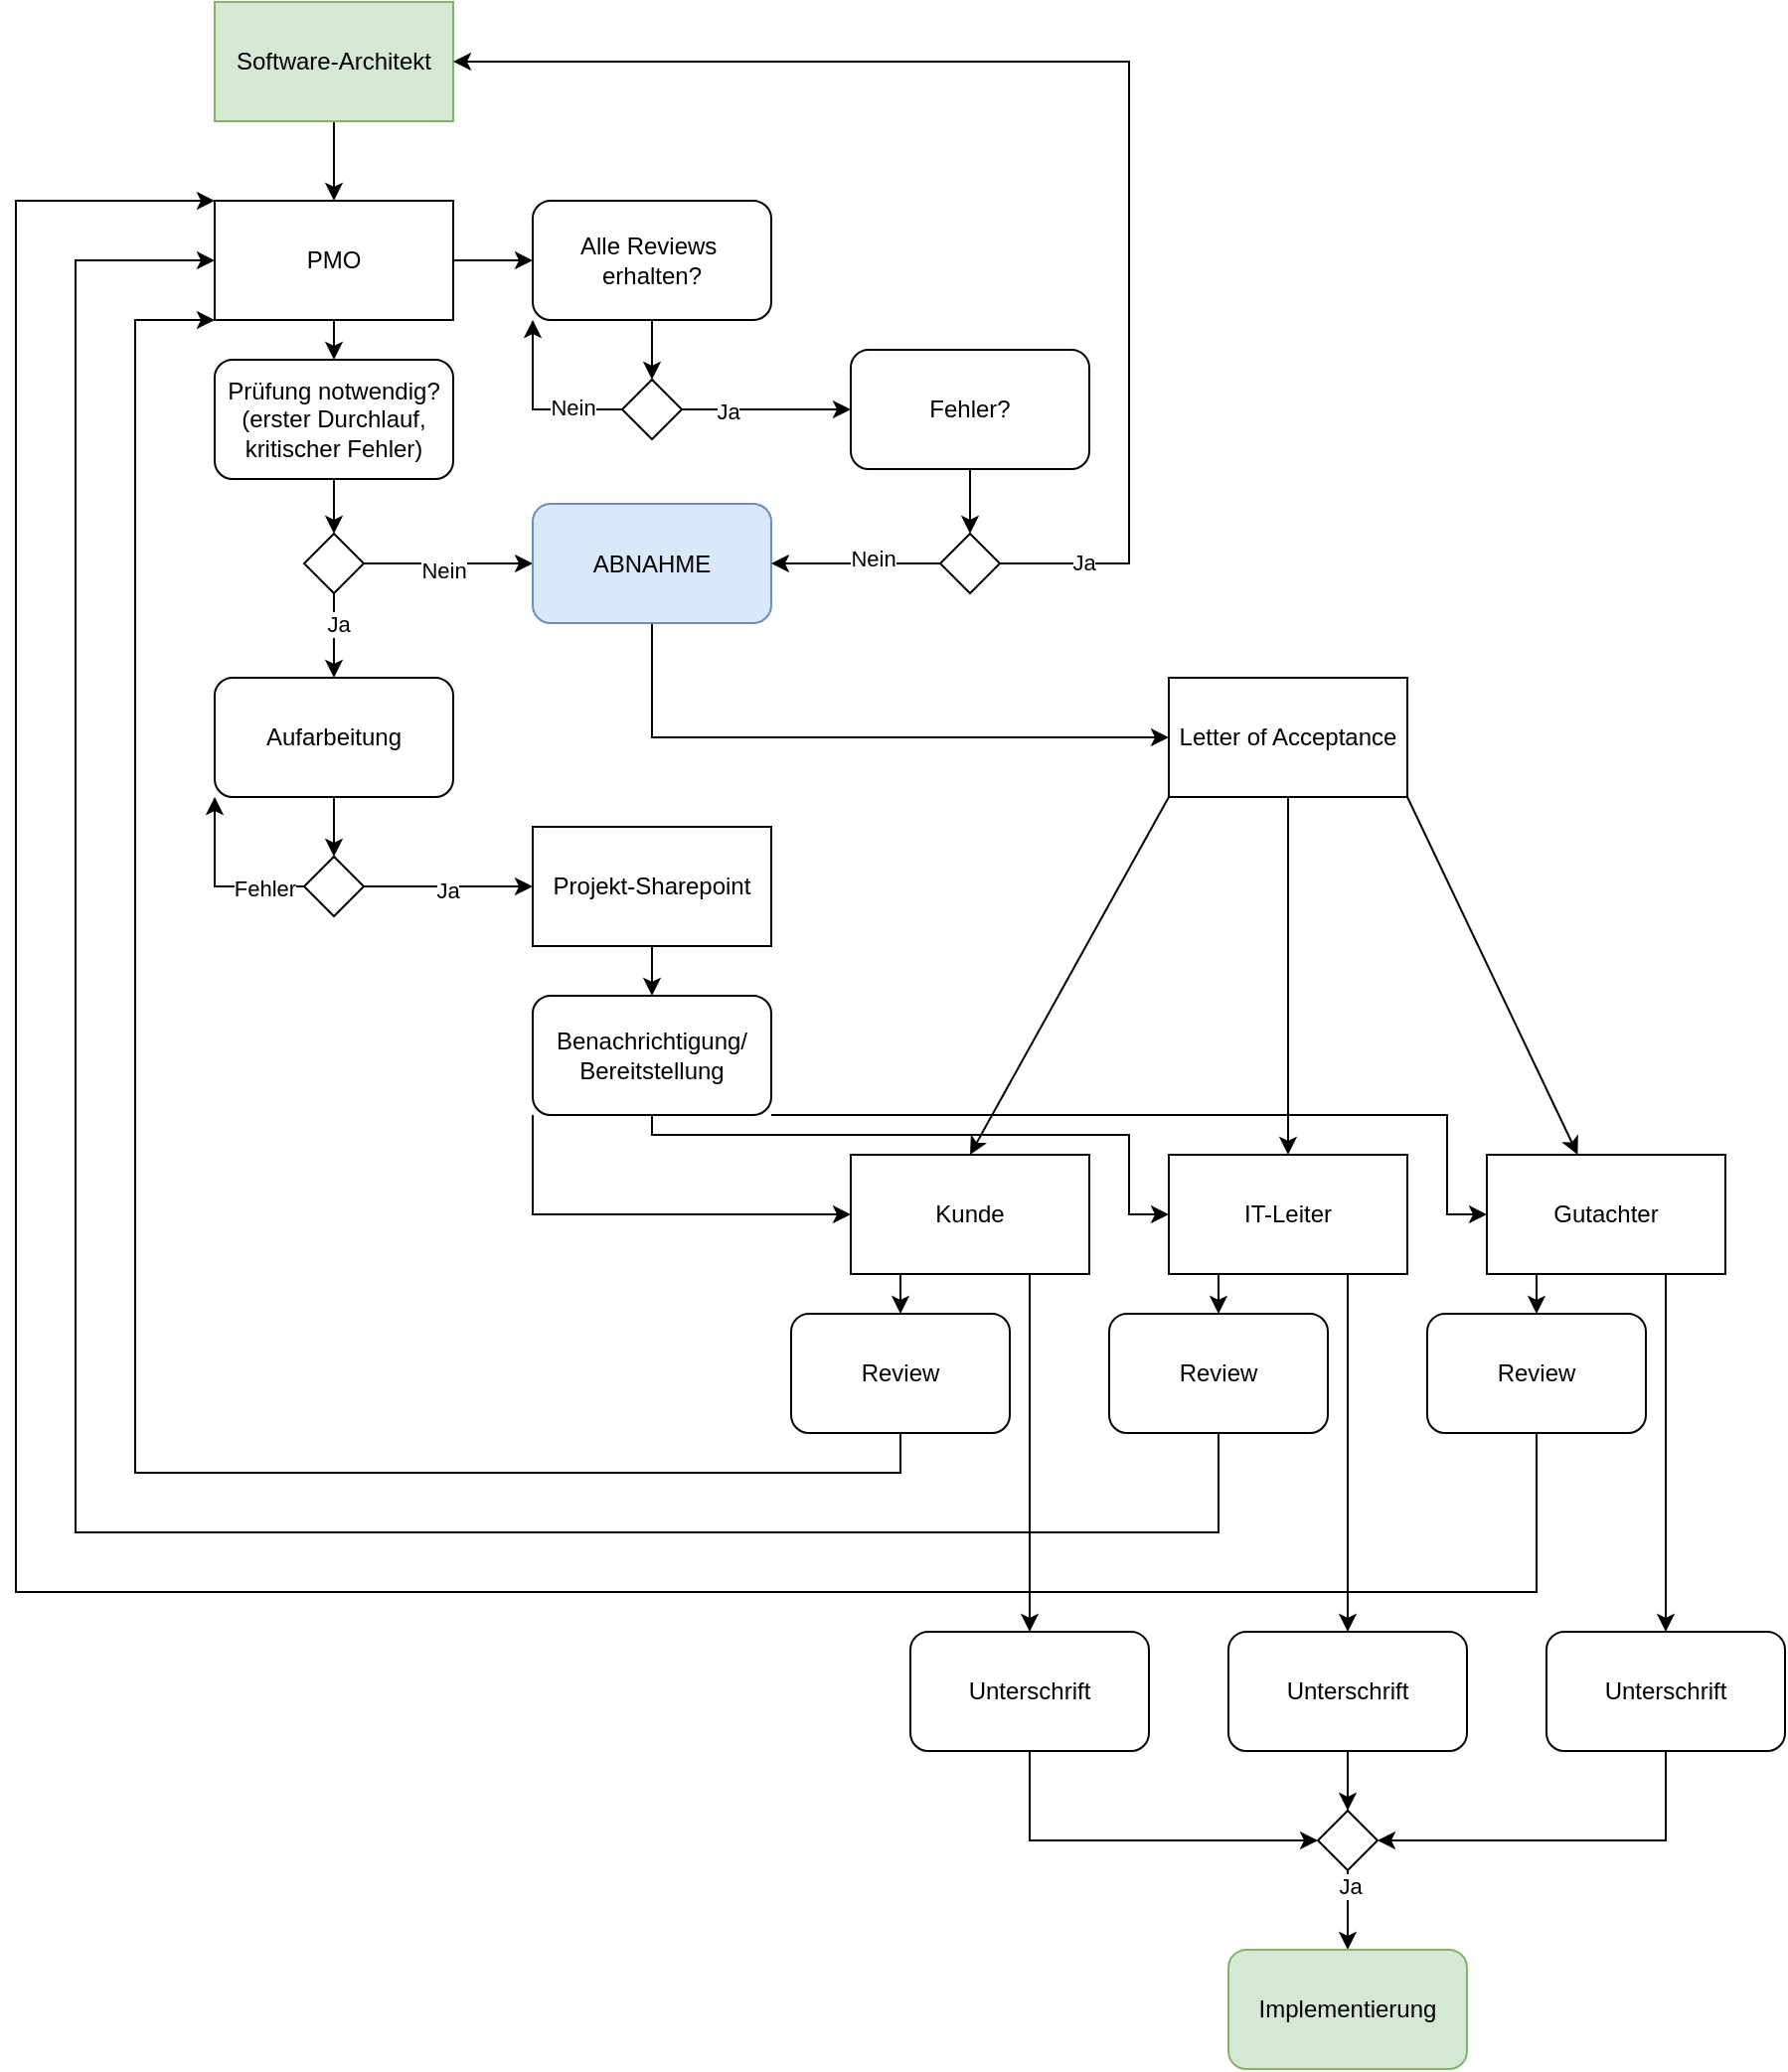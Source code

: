 <mxfile version="22.0.6" type="github">
  <diagram id="C5RBs43oDa-KdzZeNtuy" name="Page-1">
    <mxGraphModel dx="1764" dy="2085" grid="1" gridSize="10" guides="1" tooltips="1" connect="1" arrows="1" fold="1" page="1" pageScale="1" pageWidth="827" pageHeight="1169" math="0" shadow="0">
      <root>
        <mxCell id="WIyWlLk6GJQsqaUBKTNV-0" />
        <mxCell id="WIyWlLk6GJQsqaUBKTNV-1" parent="WIyWlLk6GJQsqaUBKTNV-0" />
        <mxCell id="tCBTJ6ddVm1iuJIxQfPo-108" style="edgeStyle=orthogonalEdgeStyle;rounded=0;orthogonalLoop=1;jettySize=auto;html=1;exitX=0.5;exitY=1;exitDx=0;exitDy=0;entryX=0.5;entryY=0;entryDx=0;entryDy=0;" edge="1" parent="WIyWlLk6GJQsqaUBKTNV-1" source="tCBTJ6ddVm1iuJIxQfPo-0" target="tCBTJ6ddVm1iuJIxQfPo-1">
          <mxGeometry relative="1" as="geometry" />
        </mxCell>
        <mxCell id="tCBTJ6ddVm1iuJIxQfPo-0" value="Software-Architekt" style="rounded=0;whiteSpace=wrap;html=1;fillColor=#d5e8d4;strokeColor=#82b366;" vertex="1" parent="WIyWlLk6GJQsqaUBKTNV-1">
          <mxGeometry x="320" y="-100" width="120" height="60" as="geometry" />
        </mxCell>
        <mxCell id="tCBTJ6ddVm1iuJIxQfPo-55" style="edgeStyle=orthogonalEdgeStyle;rounded=0;orthogonalLoop=1;jettySize=auto;html=1;exitX=0;exitY=1;exitDx=0;exitDy=0;entryX=1;entryY=0;entryDx=0;entryDy=0;strokeColor=none;" edge="1" parent="WIyWlLk6GJQsqaUBKTNV-1" source="tCBTJ6ddVm1iuJIxQfPo-1" target="tCBTJ6ddVm1iuJIxQfPo-53">
          <mxGeometry relative="1" as="geometry" />
        </mxCell>
        <mxCell id="tCBTJ6ddVm1iuJIxQfPo-69" style="edgeStyle=orthogonalEdgeStyle;rounded=0;orthogonalLoop=1;jettySize=auto;html=1;exitX=0.5;exitY=1;exitDx=0;exitDy=0;entryX=0.5;entryY=0;entryDx=0;entryDy=0;" edge="1" parent="WIyWlLk6GJQsqaUBKTNV-1" source="tCBTJ6ddVm1iuJIxQfPo-1" target="tCBTJ6ddVm1iuJIxQfPo-68">
          <mxGeometry relative="1" as="geometry" />
        </mxCell>
        <mxCell id="tCBTJ6ddVm1iuJIxQfPo-84" style="edgeStyle=orthogonalEdgeStyle;rounded=0;orthogonalLoop=1;jettySize=auto;html=1;exitX=1;exitY=0.5;exitDx=0;exitDy=0;entryX=0;entryY=0.5;entryDx=0;entryDy=0;" edge="1" parent="WIyWlLk6GJQsqaUBKTNV-1" source="tCBTJ6ddVm1iuJIxQfPo-1" target="tCBTJ6ddVm1iuJIxQfPo-53">
          <mxGeometry relative="1" as="geometry" />
        </mxCell>
        <mxCell id="tCBTJ6ddVm1iuJIxQfPo-1" value="PMO" style="rounded=0;whiteSpace=wrap;html=1;" vertex="1" parent="WIyWlLk6GJQsqaUBKTNV-1">
          <mxGeometry x="320" width="120" height="60" as="geometry" />
        </mxCell>
        <mxCell id="tCBTJ6ddVm1iuJIxQfPo-5" value="Aufarbeitung" style="rounded=1;whiteSpace=wrap;html=1;" vertex="1" parent="WIyWlLk6GJQsqaUBKTNV-1">
          <mxGeometry x="320" y="240" width="120" height="60" as="geometry" />
        </mxCell>
        <mxCell id="tCBTJ6ddVm1iuJIxQfPo-172" style="edgeStyle=orthogonalEdgeStyle;rounded=0;orthogonalLoop=1;jettySize=auto;html=1;exitX=1;exitY=0.5;exitDx=0;exitDy=0;entryX=0;entryY=0.5;entryDx=0;entryDy=0;" edge="1" parent="WIyWlLk6GJQsqaUBKTNV-1" source="tCBTJ6ddVm1iuJIxQfPo-10" target="tCBTJ6ddVm1iuJIxQfPo-25">
          <mxGeometry relative="1" as="geometry" />
        </mxCell>
        <mxCell id="tCBTJ6ddVm1iuJIxQfPo-173" value="Ja" style="edgeLabel;html=1;align=center;verticalAlign=middle;resizable=0;points=[];" vertex="1" connectable="0" parent="tCBTJ6ddVm1iuJIxQfPo-172">
          <mxGeometry x="-0.017" y="-2" relative="1" as="geometry">
            <mxPoint as="offset" />
          </mxGeometry>
        </mxCell>
        <mxCell id="tCBTJ6ddVm1iuJIxQfPo-201" style="edgeStyle=orthogonalEdgeStyle;rounded=0;orthogonalLoop=1;jettySize=auto;html=1;exitX=0;exitY=0.5;exitDx=0;exitDy=0;entryX=0;entryY=1;entryDx=0;entryDy=0;" edge="1" parent="WIyWlLk6GJQsqaUBKTNV-1" source="tCBTJ6ddVm1iuJIxQfPo-10" target="tCBTJ6ddVm1iuJIxQfPo-5">
          <mxGeometry relative="1" as="geometry" />
        </mxCell>
        <mxCell id="tCBTJ6ddVm1iuJIxQfPo-203" value="Fehler" style="edgeLabel;html=1;align=center;verticalAlign=middle;resizable=0;points=[];" vertex="1" connectable="0" parent="tCBTJ6ddVm1iuJIxQfPo-201">
          <mxGeometry x="-0.552" y="1" relative="1" as="geometry">
            <mxPoint as="offset" />
          </mxGeometry>
        </mxCell>
        <mxCell id="tCBTJ6ddVm1iuJIxQfPo-10" value="" style="rhombus;whiteSpace=wrap;html=1;" vertex="1" parent="WIyWlLk6GJQsqaUBKTNV-1">
          <mxGeometry x="365" y="330" width="30" height="30" as="geometry" />
        </mxCell>
        <mxCell id="tCBTJ6ddVm1iuJIxQfPo-11" value="" style="endArrow=classic;html=1;rounded=0;exitX=0.5;exitY=1;exitDx=0;exitDy=0;entryX=0.5;entryY=0;entryDx=0;entryDy=0;" edge="1" parent="WIyWlLk6GJQsqaUBKTNV-1" source="tCBTJ6ddVm1iuJIxQfPo-5" target="tCBTJ6ddVm1iuJIxQfPo-10">
          <mxGeometry width="50" height="50" relative="1" as="geometry">
            <mxPoint x="380" y="310" as="sourcePoint" />
            <mxPoint x="430" y="260" as="targetPoint" />
          </mxGeometry>
        </mxCell>
        <mxCell id="tCBTJ6ddVm1iuJIxQfPo-119" style="edgeStyle=orthogonalEdgeStyle;rounded=0;orthogonalLoop=1;jettySize=auto;html=1;exitX=0.5;exitY=1;exitDx=0;exitDy=0;entryX=0.5;entryY=0;entryDx=0;entryDy=0;" edge="1" parent="WIyWlLk6GJQsqaUBKTNV-1" source="tCBTJ6ddVm1iuJIxQfPo-25" target="tCBTJ6ddVm1iuJIxQfPo-118">
          <mxGeometry relative="1" as="geometry" />
        </mxCell>
        <mxCell id="tCBTJ6ddVm1iuJIxQfPo-25" value="Projekt-Sharepoint" style="rounded=0;whiteSpace=wrap;html=1;" vertex="1" parent="WIyWlLk6GJQsqaUBKTNV-1">
          <mxGeometry x="480" y="315" width="120" height="60" as="geometry" />
        </mxCell>
        <mxCell id="tCBTJ6ddVm1iuJIxQfPo-153" style="edgeStyle=orthogonalEdgeStyle;rounded=0;orthogonalLoop=1;jettySize=auto;html=1;exitX=0.25;exitY=1;exitDx=0;exitDy=0;entryX=0.5;entryY=0;entryDx=0;entryDy=0;" edge="1" parent="WIyWlLk6GJQsqaUBKTNV-1" source="tCBTJ6ddVm1iuJIxQfPo-27" target="tCBTJ6ddVm1iuJIxQfPo-39">
          <mxGeometry relative="1" as="geometry" />
        </mxCell>
        <mxCell id="tCBTJ6ddVm1iuJIxQfPo-169" style="edgeStyle=orthogonalEdgeStyle;rounded=0;orthogonalLoop=1;jettySize=auto;html=1;exitX=0.75;exitY=1;exitDx=0;exitDy=0;entryX=0.5;entryY=0;entryDx=0;entryDy=0;" edge="1" parent="WIyWlLk6GJQsqaUBKTNV-1" source="tCBTJ6ddVm1iuJIxQfPo-27" target="tCBTJ6ddVm1iuJIxQfPo-165">
          <mxGeometry relative="1" as="geometry" />
        </mxCell>
        <mxCell id="tCBTJ6ddVm1iuJIxQfPo-27" value="Kunde" style="rounded=0;whiteSpace=wrap;html=1;" vertex="1" parent="WIyWlLk6GJQsqaUBKTNV-1">
          <mxGeometry x="640" y="480" width="120" height="60" as="geometry" />
        </mxCell>
        <mxCell id="tCBTJ6ddVm1iuJIxQfPo-152" style="edgeStyle=orthogonalEdgeStyle;rounded=0;orthogonalLoop=1;jettySize=auto;html=1;exitX=0.25;exitY=1;exitDx=0;exitDy=0;entryX=0.5;entryY=0;entryDx=0;entryDy=0;" edge="1" parent="WIyWlLk6GJQsqaUBKTNV-1" source="tCBTJ6ddVm1iuJIxQfPo-28" target="tCBTJ6ddVm1iuJIxQfPo-40">
          <mxGeometry relative="1" as="geometry" />
        </mxCell>
        <mxCell id="tCBTJ6ddVm1iuJIxQfPo-168" style="edgeStyle=orthogonalEdgeStyle;rounded=0;orthogonalLoop=1;jettySize=auto;html=1;exitX=0.75;exitY=1;exitDx=0;exitDy=0;entryX=0.5;entryY=0;entryDx=0;entryDy=0;" edge="1" parent="WIyWlLk6GJQsqaUBKTNV-1" source="tCBTJ6ddVm1iuJIxQfPo-28" target="tCBTJ6ddVm1iuJIxQfPo-163">
          <mxGeometry relative="1" as="geometry" />
        </mxCell>
        <mxCell id="tCBTJ6ddVm1iuJIxQfPo-28" value="IT-Leiter" style="rounded=0;whiteSpace=wrap;html=1;" vertex="1" parent="WIyWlLk6GJQsqaUBKTNV-1">
          <mxGeometry x="800" y="480" width="120" height="60" as="geometry" />
        </mxCell>
        <mxCell id="tCBTJ6ddVm1iuJIxQfPo-151" style="edgeStyle=orthogonalEdgeStyle;rounded=0;orthogonalLoop=1;jettySize=auto;html=1;exitX=0.25;exitY=1;exitDx=0;exitDy=0;entryX=0.5;entryY=0;entryDx=0;entryDy=0;" edge="1" parent="WIyWlLk6GJQsqaUBKTNV-1" source="tCBTJ6ddVm1iuJIxQfPo-29" target="tCBTJ6ddVm1iuJIxQfPo-41">
          <mxGeometry relative="1" as="geometry" />
        </mxCell>
        <mxCell id="tCBTJ6ddVm1iuJIxQfPo-167" style="edgeStyle=orthogonalEdgeStyle;rounded=0;orthogonalLoop=1;jettySize=auto;html=1;exitX=0.75;exitY=1;exitDx=0;exitDy=0;entryX=0.5;entryY=0;entryDx=0;entryDy=0;" edge="1" parent="WIyWlLk6GJQsqaUBKTNV-1" source="tCBTJ6ddVm1iuJIxQfPo-29" target="tCBTJ6ddVm1iuJIxQfPo-166">
          <mxGeometry relative="1" as="geometry" />
        </mxCell>
        <mxCell id="tCBTJ6ddVm1iuJIxQfPo-29" value="Gutachter" style="rounded=0;whiteSpace=wrap;html=1;" vertex="1" parent="WIyWlLk6GJQsqaUBKTNV-1">
          <mxGeometry x="960" y="480" width="120" height="60" as="geometry" />
        </mxCell>
        <mxCell id="tCBTJ6ddVm1iuJIxQfPo-154" style="edgeStyle=orthogonalEdgeStyle;rounded=0;orthogonalLoop=1;jettySize=auto;html=1;exitX=0.5;exitY=1;exitDx=0;exitDy=0;entryX=0;entryY=1;entryDx=0;entryDy=0;" edge="1" parent="WIyWlLk6GJQsqaUBKTNV-1" source="tCBTJ6ddVm1iuJIxQfPo-39" target="tCBTJ6ddVm1iuJIxQfPo-1">
          <mxGeometry relative="1" as="geometry">
            <Array as="points">
              <mxPoint x="665" y="640" />
              <mxPoint x="280" y="640" />
              <mxPoint x="280" y="60" />
            </Array>
          </mxGeometry>
        </mxCell>
        <mxCell id="tCBTJ6ddVm1iuJIxQfPo-39" value="Review" style="rounded=1;whiteSpace=wrap;html=1;" vertex="1" parent="WIyWlLk6GJQsqaUBKTNV-1">
          <mxGeometry x="610" y="560" width="110" height="60" as="geometry" />
        </mxCell>
        <mxCell id="tCBTJ6ddVm1iuJIxQfPo-155" style="edgeStyle=orthogonalEdgeStyle;rounded=0;orthogonalLoop=1;jettySize=auto;html=1;exitX=0.5;exitY=1;exitDx=0;exitDy=0;entryX=0;entryY=0.5;entryDx=0;entryDy=0;" edge="1" parent="WIyWlLk6GJQsqaUBKTNV-1" source="tCBTJ6ddVm1iuJIxQfPo-40" target="tCBTJ6ddVm1iuJIxQfPo-1">
          <mxGeometry relative="1" as="geometry">
            <Array as="points">
              <mxPoint x="825" y="670" />
              <mxPoint x="250" y="670" />
              <mxPoint x="250" y="30" />
            </Array>
          </mxGeometry>
        </mxCell>
        <mxCell id="tCBTJ6ddVm1iuJIxQfPo-40" value="Review" style="rounded=1;whiteSpace=wrap;html=1;" vertex="1" parent="WIyWlLk6GJQsqaUBKTNV-1">
          <mxGeometry x="770" y="560" width="110" height="60" as="geometry" />
        </mxCell>
        <mxCell id="tCBTJ6ddVm1iuJIxQfPo-156" style="edgeStyle=orthogonalEdgeStyle;rounded=0;orthogonalLoop=1;jettySize=auto;html=1;exitX=0.5;exitY=1;exitDx=0;exitDy=0;entryX=0;entryY=0;entryDx=0;entryDy=0;" edge="1" parent="WIyWlLk6GJQsqaUBKTNV-1" source="tCBTJ6ddVm1iuJIxQfPo-41" target="tCBTJ6ddVm1iuJIxQfPo-1">
          <mxGeometry relative="1" as="geometry">
            <Array as="points">
              <mxPoint x="985" y="700" />
              <mxPoint x="220" y="700" />
              <mxPoint x="220" />
            </Array>
          </mxGeometry>
        </mxCell>
        <mxCell id="tCBTJ6ddVm1iuJIxQfPo-41" value="Review" style="rounded=1;whiteSpace=wrap;html=1;" vertex="1" parent="WIyWlLk6GJQsqaUBKTNV-1">
          <mxGeometry x="930" y="560" width="110" height="60" as="geometry" />
        </mxCell>
        <mxCell id="tCBTJ6ddVm1iuJIxQfPo-87" style="edgeStyle=orthogonalEdgeStyle;rounded=0;orthogonalLoop=1;jettySize=auto;html=1;exitX=0.5;exitY=1;exitDx=0;exitDy=0;entryX=0.5;entryY=0;entryDx=0;entryDy=0;" edge="1" parent="WIyWlLk6GJQsqaUBKTNV-1" source="tCBTJ6ddVm1iuJIxQfPo-53" target="tCBTJ6ddVm1iuJIxQfPo-86">
          <mxGeometry relative="1" as="geometry" />
        </mxCell>
        <mxCell id="tCBTJ6ddVm1iuJIxQfPo-53" value="Alle Reviews&amp;nbsp;&lt;br&gt;erhalten?" style="rounded=1;whiteSpace=wrap;html=1;" vertex="1" parent="WIyWlLk6GJQsqaUBKTNV-1">
          <mxGeometry x="480" width="120" height="60" as="geometry" />
        </mxCell>
        <mxCell id="tCBTJ6ddVm1iuJIxQfPo-71" style="edgeStyle=orthogonalEdgeStyle;rounded=0;orthogonalLoop=1;jettySize=auto;html=1;exitX=0.5;exitY=1;exitDx=0;exitDy=0;entryX=0.5;entryY=0;entryDx=0;entryDy=0;" edge="1" parent="WIyWlLk6GJQsqaUBKTNV-1" source="tCBTJ6ddVm1iuJIxQfPo-68" target="tCBTJ6ddVm1iuJIxQfPo-70">
          <mxGeometry relative="1" as="geometry" />
        </mxCell>
        <mxCell id="tCBTJ6ddVm1iuJIxQfPo-68" value="Prüfung notwendig?&lt;br&gt;(erster Durchlauf,&lt;br&gt;kritischer Fehler)" style="rounded=1;whiteSpace=wrap;html=1;" vertex="1" parent="WIyWlLk6GJQsqaUBKTNV-1">
          <mxGeometry x="320" y="80" width="120" height="60" as="geometry" />
        </mxCell>
        <mxCell id="tCBTJ6ddVm1iuJIxQfPo-180" style="edgeStyle=orthogonalEdgeStyle;rounded=0;orthogonalLoop=1;jettySize=auto;html=1;exitX=0.5;exitY=1;exitDx=0;exitDy=0;entryX=0.5;entryY=0;entryDx=0;entryDy=0;" edge="1" parent="WIyWlLk6GJQsqaUBKTNV-1" source="tCBTJ6ddVm1iuJIxQfPo-70" target="tCBTJ6ddVm1iuJIxQfPo-5">
          <mxGeometry relative="1" as="geometry" />
        </mxCell>
        <mxCell id="tCBTJ6ddVm1iuJIxQfPo-181" value="Ja" style="edgeLabel;html=1;align=center;verticalAlign=middle;resizable=0;points=[];" vertex="1" connectable="0" parent="tCBTJ6ddVm1iuJIxQfPo-180">
          <mxGeometry x="-0.286" y="2" relative="1" as="geometry">
            <mxPoint as="offset" />
          </mxGeometry>
        </mxCell>
        <mxCell id="tCBTJ6ddVm1iuJIxQfPo-182" style="edgeStyle=orthogonalEdgeStyle;rounded=0;orthogonalLoop=1;jettySize=auto;html=1;exitX=1;exitY=0.5;exitDx=0;exitDy=0;entryX=0;entryY=0.5;entryDx=0;entryDy=0;" edge="1" parent="WIyWlLk6GJQsqaUBKTNV-1" source="tCBTJ6ddVm1iuJIxQfPo-70" target="tCBTJ6ddVm1iuJIxQfPo-82">
          <mxGeometry relative="1" as="geometry" />
        </mxCell>
        <mxCell id="tCBTJ6ddVm1iuJIxQfPo-183" value="Nein" style="edgeLabel;html=1;align=center;verticalAlign=middle;resizable=0;points=[];" vertex="1" connectable="0" parent="tCBTJ6ddVm1iuJIxQfPo-182">
          <mxGeometry x="-0.059" y="-3" relative="1" as="geometry">
            <mxPoint as="offset" />
          </mxGeometry>
        </mxCell>
        <mxCell id="tCBTJ6ddVm1iuJIxQfPo-70" value="" style="rhombus;whiteSpace=wrap;html=1;" vertex="1" parent="WIyWlLk6GJQsqaUBKTNV-1">
          <mxGeometry x="365" y="167.5" width="30" height="30" as="geometry" />
        </mxCell>
        <mxCell id="tCBTJ6ddVm1iuJIxQfPo-157" style="edgeStyle=orthogonalEdgeStyle;rounded=0;orthogonalLoop=1;jettySize=auto;html=1;exitX=0.5;exitY=1;exitDx=0;exitDy=0;entryX=0;entryY=0.5;entryDx=0;entryDy=0;" edge="1" parent="WIyWlLk6GJQsqaUBKTNV-1" source="tCBTJ6ddVm1iuJIxQfPo-82" target="tCBTJ6ddVm1iuJIxQfPo-131">
          <mxGeometry relative="1" as="geometry" />
        </mxCell>
        <mxCell id="tCBTJ6ddVm1iuJIxQfPo-82" value="ABNAHME" style="rounded=1;whiteSpace=wrap;html=1;fillColor=#dae8fc;strokeColor=#6c8ebf;" vertex="1" parent="WIyWlLk6GJQsqaUBKTNV-1">
          <mxGeometry x="480" y="152.5" width="120" height="60" as="geometry" />
        </mxCell>
        <mxCell id="tCBTJ6ddVm1iuJIxQfPo-188" style="edgeStyle=orthogonalEdgeStyle;rounded=0;orthogonalLoop=1;jettySize=auto;html=1;exitX=1;exitY=0.5;exitDx=0;exitDy=0;entryX=0;entryY=0.5;entryDx=0;entryDy=0;" edge="1" parent="WIyWlLk6GJQsqaUBKTNV-1" source="tCBTJ6ddVm1iuJIxQfPo-86" target="tCBTJ6ddVm1iuJIxQfPo-96">
          <mxGeometry relative="1" as="geometry" />
        </mxCell>
        <mxCell id="tCBTJ6ddVm1iuJIxQfPo-189" value="Ja" style="edgeLabel;html=1;align=center;verticalAlign=middle;resizable=0;points=[];" vertex="1" connectable="0" parent="tCBTJ6ddVm1iuJIxQfPo-188">
          <mxGeometry x="-0.466" y="-1" relative="1" as="geometry">
            <mxPoint as="offset" />
          </mxGeometry>
        </mxCell>
        <mxCell id="tCBTJ6ddVm1iuJIxQfPo-190" style="edgeStyle=orthogonalEdgeStyle;rounded=0;orthogonalLoop=1;jettySize=auto;html=1;exitX=0;exitY=0.5;exitDx=0;exitDy=0;entryX=0;entryY=1;entryDx=0;entryDy=0;" edge="1" parent="WIyWlLk6GJQsqaUBKTNV-1" source="tCBTJ6ddVm1iuJIxQfPo-86" target="tCBTJ6ddVm1iuJIxQfPo-53">
          <mxGeometry relative="1" as="geometry" />
        </mxCell>
        <mxCell id="tCBTJ6ddVm1iuJIxQfPo-191" value="Nein" style="edgeLabel;html=1;align=center;verticalAlign=middle;resizable=0;points=[];" vertex="1" connectable="0" parent="tCBTJ6ddVm1iuJIxQfPo-190">
          <mxGeometry x="-0.428" y="-1" relative="1" as="geometry">
            <mxPoint as="offset" />
          </mxGeometry>
        </mxCell>
        <mxCell id="tCBTJ6ddVm1iuJIxQfPo-86" value="" style="rhombus;whiteSpace=wrap;html=1;" vertex="1" parent="WIyWlLk6GJQsqaUBKTNV-1">
          <mxGeometry x="525" y="90" width="30" height="30" as="geometry" />
        </mxCell>
        <mxCell id="tCBTJ6ddVm1iuJIxQfPo-99" style="edgeStyle=orthogonalEdgeStyle;rounded=0;orthogonalLoop=1;jettySize=auto;html=1;exitX=0.5;exitY=1;exitDx=0;exitDy=0;entryX=0.5;entryY=0;entryDx=0;entryDy=0;" edge="1" parent="WIyWlLk6GJQsqaUBKTNV-1" source="tCBTJ6ddVm1iuJIxQfPo-96" target="tCBTJ6ddVm1iuJIxQfPo-98">
          <mxGeometry relative="1" as="geometry" />
        </mxCell>
        <mxCell id="tCBTJ6ddVm1iuJIxQfPo-96" value="Fehler?" style="rounded=1;whiteSpace=wrap;html=1;" vertex="1" parent="WIyWlLk6GJQsqaUBKTNV-1">
          <mxGeometry x="640" y="75" width="120" height="60" as="geometry" />
        </mxCell>
        <mxCell id="tCBTJ6ddVm1iuJIxQfPo-184" style="edgeStyle=orthogonalEdgeStyle;rounded=0;orthogonalLoop=1;jettySize=auto;html=1;exitX=0;exitY=0.5;exitDx=0;exitDy=0;entryX=1;entryY=0.5;entryDx=0;entryDy=0;" edge="1" parent="WIyWlLk6GJQsqaUBKTNV-1" source="tCBTJ6ddVm1iuJIxQfPo-98" target="tCBTJ6ddVm1iuJIxQfPo-82">
          <mxGeometry relative="1" as="geometry" />
        </mxCell>
        <mxCell id="tCBTJ6ddVm1iuJIxQfPo-185" value="Nein" style="edgeLabel;html=1;align=center;verticalAlign=middle;resizable=0;points=[];" vertex="1" connectable="0" parent="tCBTJ6ddVm1iuJIxQfPo-184">
          <mxGeometry x="-0.186" y="-3" relative="1" as="geometry">
            <mxPoint as="offset" />
          </mxGeometry>
        </mxCell>
        <mxCell id="tCBTJ6ddVm1iuJIxQfPo-186" style="edgeStyle=orthogonalEdgeStyle;rounded=0;orthogonalLoop=1;jettySize=auto;html=1;exitX=1;exitY=0.5;exitDx=0;exitDy=0;entryX=1;entryY=0.5;entryDx=0;entryDy=0;" edge="1" parent="WIyWlLk6GJQsqaUBKTNV-1" source="tCBTJ6ddVm1iuJIxQfPo-98" target="tCBTJ6ddVm1iuJIxQfPo-0">
          <mxGeometry relative="1" as="geometry">
            <Array as="points">
              <mxPoint x="780" y="183" />
              <mxPoint x="780" y="-70" />
            </Array>
          </mxGeometry>
        </mxCell>
        <mxCell id="tCBTJ6ddVm1iuJIxQfPo-187" value="Ja" style="edgeLabel;html=1;align=center;verticalAlign=middle;resizable=0;points=[];" vertex="1" connectable="0" parent="tCBTJ6ddVm1iuJIxQfPo-186">
          <mxGeometry x="-0.873" y="1" relative="1" as="geometry">
            <mxPoint as="offset" />
          </mxGeometry>
        </mxCell>
        <mxCell id="tCBTJ6ddVm1iuJIxQfPo-98" value="" style="rhombus;whiteSpace=wrap;html=1;" vertex="1" parent="WIyWlLk6GJQsqaUBKTNV-1">
          <mxGeometry x="685" y="167.5" width="30" height="30" as="geometry" />
        </mxCell>
        <mxCell id="tCBTJ6ddVm1iuJIxQfPo-145" style="edgeStyle=orthogonalEdgeStyle;rounded=0;orthogonalLoop=1;jettySize=auto;html=1;exitX=0;exitY=1;exitDx=0;exitDy=0;entryX=0;entryY=0.5;entryDx=0;entryDy=0;" edge="1" parent="WIyWlLk6GJQsqaUBKTNV-1" source="tCBTJ6ddVm1iuJIxQfPo-118" target="tCBTJ6ddVm1iuJIxQfPo-27">
          <mxGeometry relative="1" as="geometry" />
        </mxCell>
        <mxCell id="tCBTJ6ddVm1iuJIxQfPo-146" style="edgeStyle=orthogonalEdgeStyle;rounded=0;orthogonalLoop=1;jettySize=auto;html=1;exitX=0.5;exitY=1;exitDx=0;exitDy=0;entryX=0;entryY=0.5;entryDx=0;entryDy=0;" edge="1" parent="WIyWlLk6GJQsqaUBKTNV-1" source="tCBTJ6ddVm1iuJIxQfPo-118" target="tCBTJ6ddVm1iuJIxQfPo-28">
          <mxGeometry relative="1" as="geometry">
            <Array as="points">
              <mxPoint x="540" y="470" />
              <mxPoint x="780" y="470" />
              <mxPoint x="780" y="510" />
            </Array>
          </mxGeometry>
        </mxCell>
        <mxCell id="tCBTJ6ddVm1iuJIxQfPo-147" style="edgeStyle=orthogonalEdgeStyle;rounded=0;orthogonalLoop=1;jettySize=auto;html=1;exitX=1;exitY=1;exitDx=0;exitDy=0;entryX=0;entryY=0.5;entryDx=0;entryDy=0;" edge="1" parent="WIyWlLk6GJQsqaUBKTNV-1" source="tCBTJ6ddVm1iuJIxQfPo-118" target="tCBTJ6ddVm1iuJIxQfPo-29">
          <mxGeometry relative="1" as="geometry">
            <Array as="points">
              <mxPoint x="940" y="460" />
              <mxPoint x="940" y="510" />
            </Array>
          </mxGeometry>
        </mxCell>
        <mxCell id="tCBTJ6ddVm1iuJIxQfPo-118" value="Benachrichtigung/&lt;br&gt;Bereitstellung" style="rounded=1;whiteSpace=wrap;html=1;" vertex="1" parent="WIyWlLk6GJQsqaUBKTNV-1">
          <mxGeometry x="480" y="400" width="120" height="60" as="geometry" />
        </mxCell>
        <mxCell id="tCBTJ6ddVm1iuJIxQfPo-159" style="edgeStyle=orthogonalEdgeStyle;rounded=0;orthogonalLoop=1;jettySize=auto;html=1;exitX=0.5;exitY=1;exitDx=0;exitDy=0;entryX=0.5;entryY=0;entryDx=0;entryDy=0;" edge="1" parent="WIyWlLk6GJQsqaUBKTNV-1" source="tCBTJ6ddVm1iuJIxQfPo-131" target="tCBTJ6ddVm1iuJIxQfPo-28">
          <mxGeometry relative="1" as="geometry" />
        </mxCell>
        <mxCell id="tCBTJ6ddVm1iuJIxQfPo-131" value="Letter of Acceptance" style="rounded=0;whiteSpace=wrap;html=1;" vertex="1" parent="WIyWlLk6GJQsqaUBKTNV-1">
          <mxGeometry x="800" y="240" width="120" height="60" as="geometry" />
        </mxCell>
        <mxCell id="tCBTJ6ddVm1iuJIxQfPo-161" value="" style="endArrow=classic;html=1;rounded=0;exitX=0;exitY=1;exitDx=0;exitDy=0;entryX=0.5;entryY=0;entryDx=0;entryDy=0;" edge="1" parent="WIyWlLk6GJQsqaUBKTNV-1" source="tCBTJ6ddVm1iuJIxQfPo-131" target="tCBTJ6ddVm1iuJIxQfPo-27">
          <mxGeometry width="50" height="50" relative="1" as="geometry">
            <mxPoint x="740" y="470" as="sourcePoint" />
            <mxPoint x="790" y="420" as="targetPoint" />
          </mxGeometry>
        </mxCell>
        <mxCell id="tCBTJ6ddVm1iuJIxQfPo-162" value="" style="endArrow=classic;html=1;rounded=0;exitX=1;exitY=1;exitDx=0;exitDy=0;" edge="1" parent="WIyWlLk6GJQsqaUBKTNV-1" source="tCBTJ6ddVm1iuJIxQfPo-131" target="tCBTJ6ddVm1iuJIxQfPo-29">
          <mxGeometry width="50" height="50" relative="1" as="geometry">
            <mxPoint x="740" y="470" as="sourcePoint" />
            <mxPoint x="790" y="420" as="targetPoint" />
          </mxGeometry>
        </mxCell>
        <mxCell id="tCBTJ6ddVm1iuJIxQfPo-216" style="edgeStyle=orthogonalEdgeStyle;rounded=0;orthogonalLoop=1;jettySize=auto;html=1;exitX=0.5;exitY=1;exitDx=0;exitDy=0;entryX=0.5;entryY=0;entryDx=0;entryDy=0;" edge="1" parent="WIyWlLk6GJQsqaUBKTNV-1" source="tCBTJ6ddVm1iuJIxQfPo-163" target="tCBTJ6ddVm1iuJIxQfPo-215">
          <mxGeometry relative="1" as="geometry" />
        </mxCell>
        <mxCell id="tCBTJ6ddVm1iuJIxQfPo-163" value="Unterschrift" style="rounded=1;whiteSpace=wrap;html=1;" vertex="1" parent="WIyWlLk6GJQsqaUBKTNV-1">
          <mxGeometry x="830" y="720" width="120" height="60" as="geometry" />
        </mxCell>
        <mxCell id="tCBTJ6ddVm1iuJIxQfPo-217" style="edgeStyle=orthogonalEdgeStyle;rounded=0;orthogonalLoop=1;jettySize=auto;html=1;exitX=0.5;exitY=1;exitDx=0;exitDy=0;entryX=0;entryY=0.5;entryDx=0;entryDy=0;" edge="1" parent="WIyWlLk6GJQsqaUBKTNV-1" source="tCBTJ6ddVm1iuJIxQfPo-165" target="tCBTJ6ddVm1iuJIxQfPo-215">
          <mxGeometry relative="1" as="geometry" />
        </mxCell>
        <mxCell id="tCBTJ6ddVm1iuJIxQfPo-165" value="Unterschrift" style="rounded=1;whiteSpace=wrap;html=1;" vertex="1" parent="WIyWlLk6GJQsqaUBKTNV-1">
          <mxGeometry x="670" y="720" width="120" height="60" as="geometry" />
        </mxCell>
        <mxCell id="tCBTJ6ddVm1iuJIxQfPo-218" style="edgeStyle=orthogonalEdgeStyle;rounded=0;orthogonalLoop=1;jettySize=auto;html=1;exitX=0.5;exitY=1;exitDx=0;exitDy=0;entryX=1;entryY=0.5;entryDx=0;entryDy=0;" edge="1" parent="WIyWlLk6GJQsqaUBKTNV-1" source="tCBTJ6ddVm1iuJIxQfPo-166" target="tCBTJ6ddVm1iuJIxQfPo-215">
          <mxGeometry relative="1" as="geometry" />
        </mxCell>
        <mxCell id="tCBTJ6ddVm1iuJIxQfPo-166" value="Unterschrift" style="rounded=1;whiteSpace=wrap;html=1;" vertex="1" parent="WIyWlLk6GJQsqaUBKTNV-1">
          <mxGeometry x="990" y="720" width="120" height="60" as="geometry" />
        </mxCell>
        <mxCell id="tCBTJ6ddVm1iuJIxQfPo-220" style="edgeStyle=orthogonalEdgeStyle;rounded=0;orthogonalLoop=1;jettySize=auto;html=1;exitX=0.5;exitY=1;exitDx=0;exitDy=0;entryX=0.5;entryY=0;entryDx=0;entryDy=0;" edge="1" parent="WIyWlLk6GJQsqaUBKTNV-1" source="tCBTJ6ddVm1iuJIxQfPo-215" target="tCBTJ6ddVm1iuJIxQfPo-219">
          <mxGeometry relative="1" as="geometry" />
        </mxCell>
        <mxCell id="tCBTJ6ddVm1iuJIxQfPo-221" value="Ja" style="edgeLabel;html=1;align=center;verticalAlign=middle;resizable=0;points=[];" vertex="1" connectable="0" parent="tCBTJ6ddVm1iuJIxQfPo-220">
          <mxGeometry x="-0.633" y="1" relative="1" as="geometry">
            <mxPoint as="offset" />
          </mxGeometry>
        </mxCell>
        <mxCell id="tCBTJ6ddVm1iuJIxQfPo-215" value="" style="rhombus;whiteSpace=wrap;html=1;" vertex="1" parent="WIyWlLk6GJQsqaUBKTNV-1">
          <mxGeometry x="875" y="810" width="30" height="30" as="geometry" />
        </mxCell>
        <mxCell id="tCBTJ6ddVm1iuJIxQfPo-219" value="Implementierung" style="rounded=1;whiteSpace=wrap;html=1;fillColor=#d5e8d4;strokeColor=#82b366;" vertex="1" parent="WIyWlLk6GJQsqaUBKTNV-1">
          <mxGeometry x="830" y="880" width="120" height="60" as="geometry" />
        </mxCell>
      </root>
    </mxGraphModel>
  </diagram>
</mxfile>
